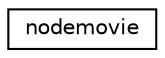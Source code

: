 digraph "Graphical Class Hierarchy"
{
  edge [fontname="Helvetica",fontsize="10",labelfontname="Helvetica",labelfontsize="10"];
  node [fontname="Helvetica",fontsize="10",shape=record];
  rankdir="LR";
  Node0 [label="nodemovie",height=0.2,width=0.4,color="black", fillcolor="white", style="filled",URL="$classnodemovie.html"];
}
